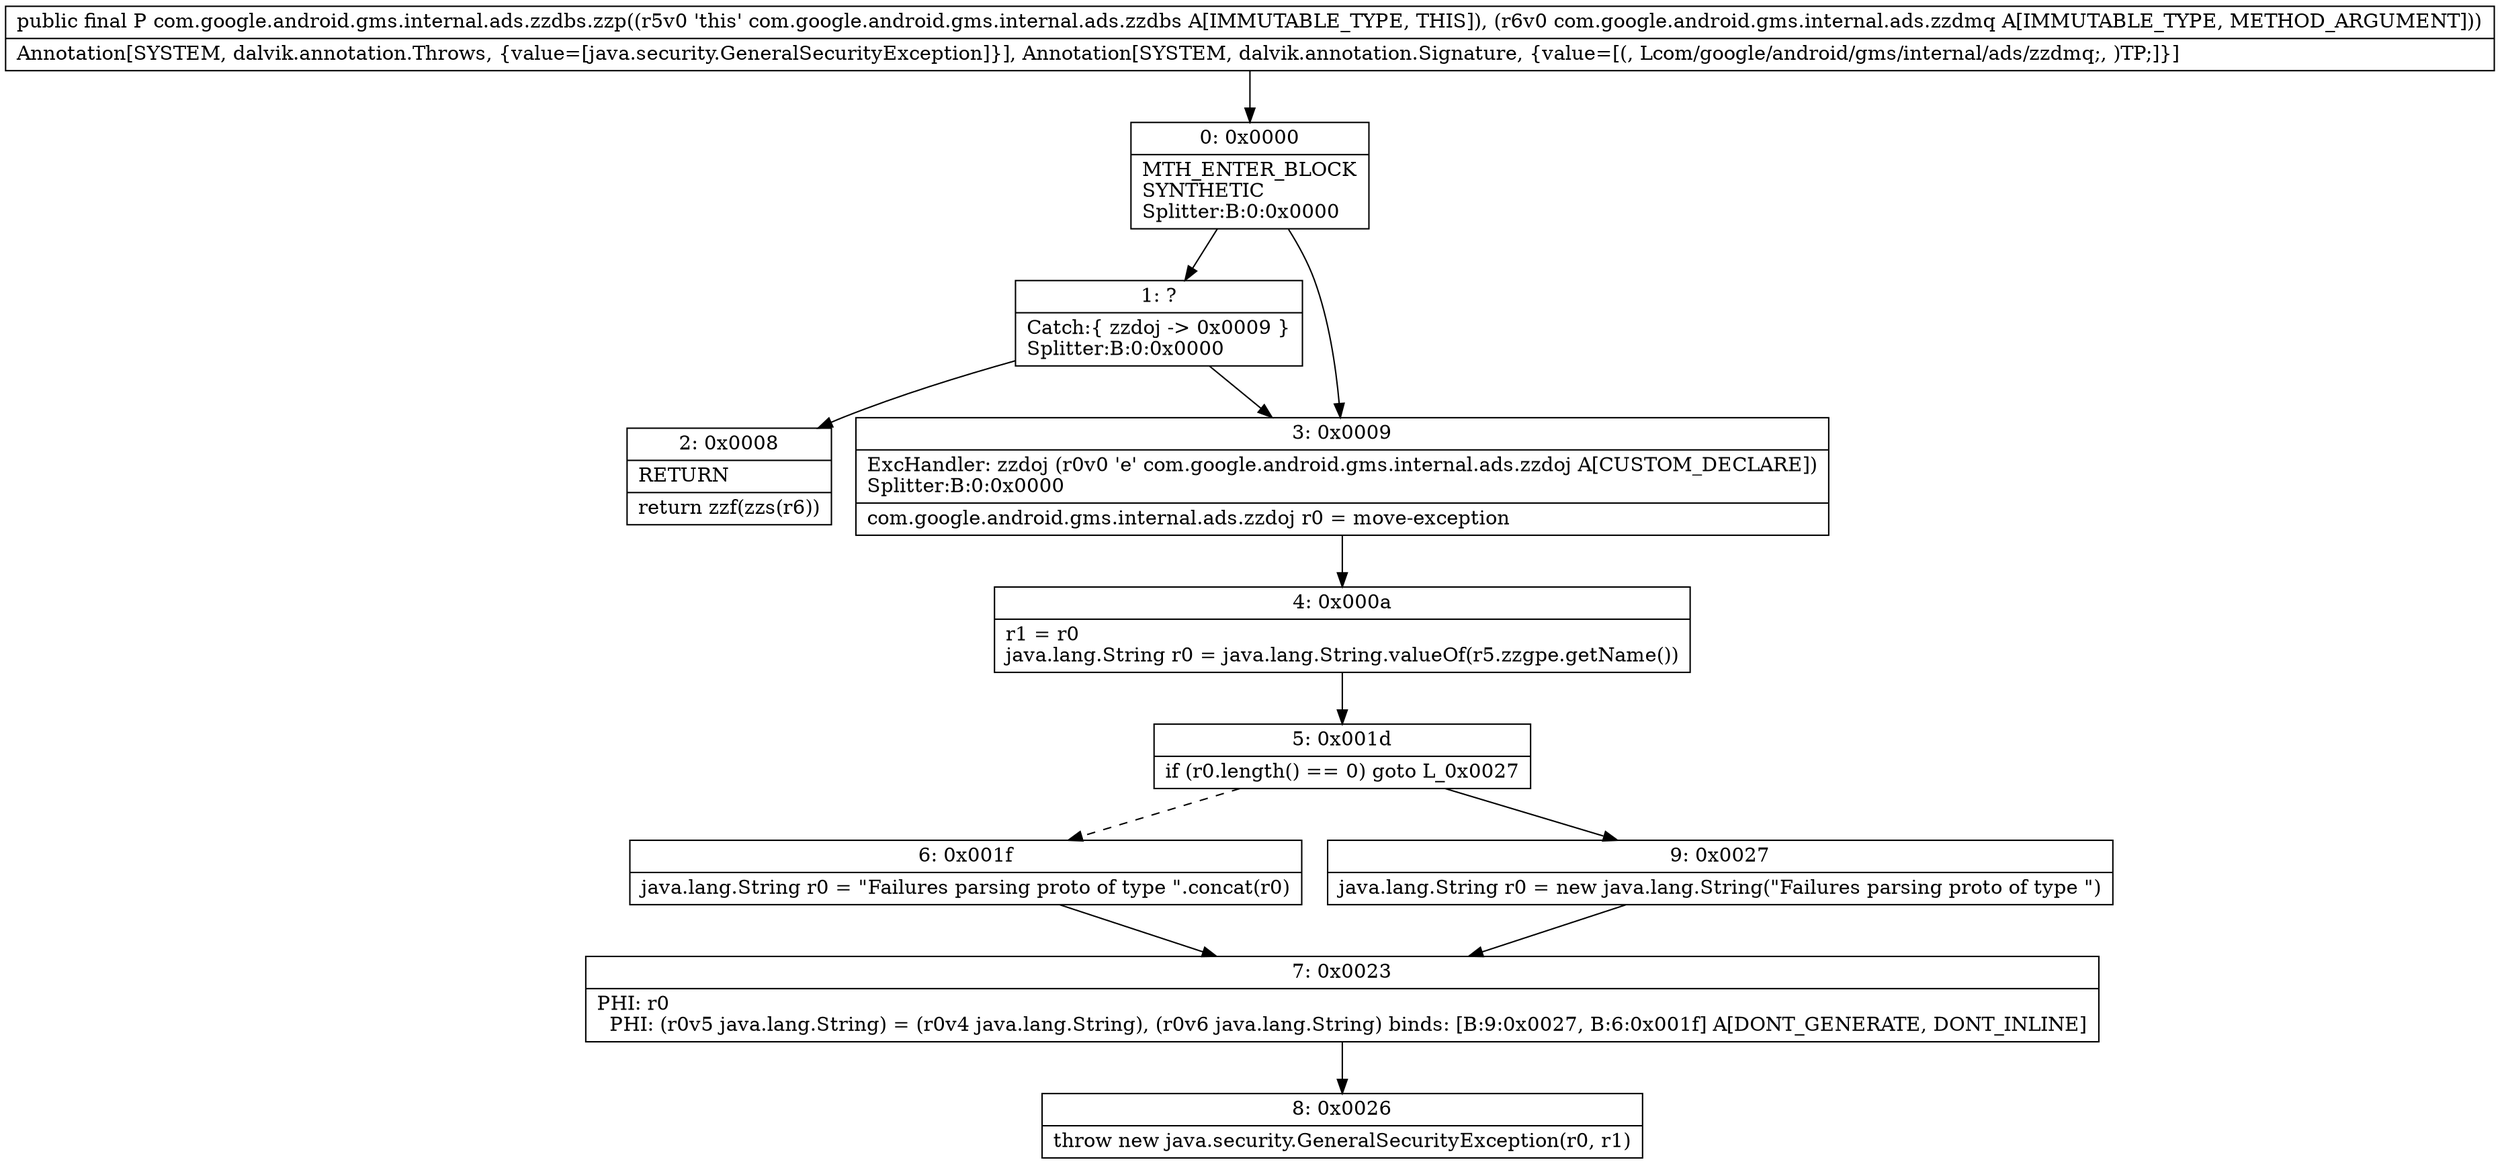 digraph "CFG forcom.google.android.gms.internal.ads.zzdbs.zzp(Lcom\/google\/android\/gms\/internal\/ads\/zzdmq;)Ljava\/lang\/Object;" {
Node_0 [shape=record,label="{0\:\ 0x0000|MTH_ENTER_BLOCK\lSYNTHETIC\lSplitter:B:0:0x0000\l}"];
Node_1 [shape=record,label="{1\:\ ?|Catch:\{ zzdoj \-\> 0x0009 \}\lSplitter:B:0:0x0000\l}"];
Node_2 [shape=record,label="{2\:\ 0x0008|RETURN\l|return zzf(zzs(r6))\l}"];
Node_3 [shape=record,label="{3\:\ 0x0009|ExcHandler: zzdoj (r0v0 'e' com.google.android.gms.internal.ads.zzdoj A[CUSTOM_DECLARE])\lSplitter:B:0:0x0000\l|com.google.android.gms.internal.ads.zzdoj r0 = move\-exception\l}"];
Node_4 [shape=record,label="{4\:\ 0x000a|r1 = r0\ljava.lang.String r0 = java.lang.String.valueOf(r5.zzgpe.getName())\l}"];
Node_5 [shape=record,label="{5\:\ 0x001d|if (r0.length() == 0) goto L_0x0027\l}"];
Node_6 [shape=record,label="{6\:\ 0x001f|java.lang.String r0 = \"Failures parsing proto of type \".concat(r0)\l}"];
Node_7 [shape=record,label="{7\:\ 0x0023|PHI: r0 \l  PHI: (r0v5 java.lang.String) = (r0v4 java.lang.String), (r0v6 java.lang.String) binds: [B:9:0x0027, B:6:0x001f] A[DONT_GENERATE, DONT_INLINE]\l}"];
Node_8 [shape=record,label="{8\:\ 0x0026|throw new java.security.GeneralSecurityException(r0, r1)\l}"];
Node_9 [shape=record,label="{9\:\ 0x0027|java.lang.String r0 = new java.lang.String(\"Failures parsing proto of type \")\l}"];
MethodNode[shape=record,label="{public final P com.google.android.gms.internal.ads.zzdbs.zzp((r5v0 'this' com.google.android.gms.internal.ads.zzdbs A[IMMUTABLE_TYPE, THIS]), (r6v0 com.google.android.gms.internal.ads.zzdmq A[IMMUTABLE_TYPE, METHOD_ARGUMENT]))  | Annotation[SYSTEM, dalvik.annotation.Throws, \{value=[java.security.GeneralSecurityException]\}], Annotation[SYSTEM, dalvik.annotation.Signature, \{value=[(, Lcom\/google\/android\/gms\/internal\/ads\/zzdmq;, )TP;]\}]\l}"];
MethodNode -> Node_0;
Node_0 -> Node_1;
Node_0 -> Node_3;
Node_1 -> Node_3;
Node_1 -> Node_2;
Node_3 -> Node_4;
Node_4 -> Node_5;
Node_5 -> Node_6[style=dashed];
Node_5 -> Node_9;
Node_6 -> Node_7;
Node_7 -> Node_8;
Node_9 -> Node_7;
}

